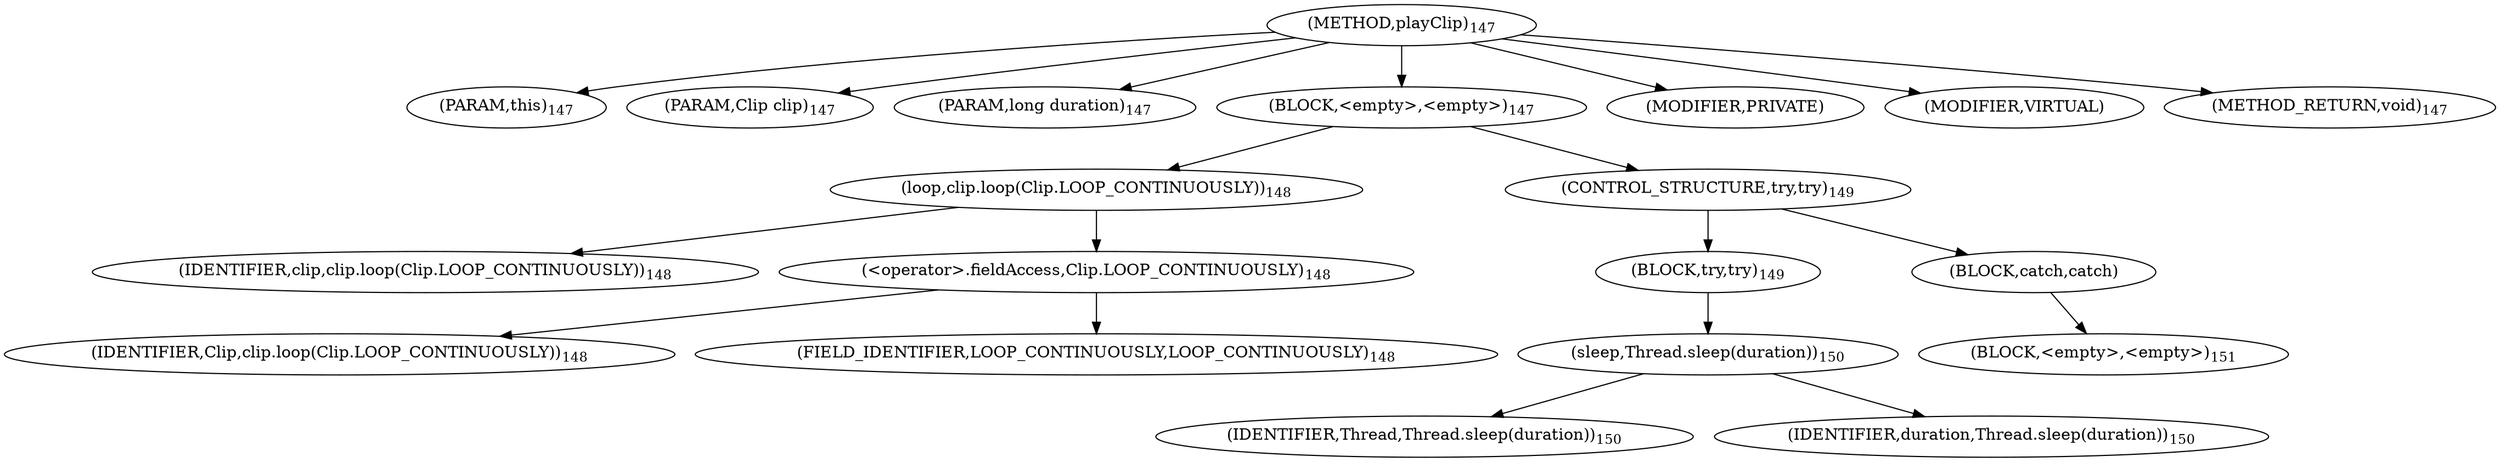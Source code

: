 digraph "playClip" {  
"255" [label = <(METHOD,playClip)<SUB>147</SUB>> ]
"256" [label = <(PARAM,this)<SUB>147</SUB>> ]
"257" [label = <(PARAM,Clip clip)<SUB>147</SUB>> ]
"258" [label = <(PARAM,long duration)<SUB>147</SUB>> ]
"259" [label = <(BLOCK,&lt;empty&gt;,&lt;empty&gt;)<SUB>147</SUB>> ]
"260" [label = <(loop,clip.loop(Clip.LOOP_CONTINUOUSLY))<SUB>148</SUB>> ]
"261" [label = <(IDENTIFIER,clip,clip.loop(Clip.LOOP_CONTINUOUSLY))<SUB>148</SUB>> ]
"262" [label = <(&lt;operator&gt;.fieldAccess,Clip.LOOP_CONTINUOUSLY)<SUB>148</SUB>> ]
"263" [label = <(IDENTIFIER,Clip,clip.loop(Clip.LOOP_CONTINUOUSLY))<SUB>148</SUB>> ]
"264" [label = <(FIELD_IDENTIFIER,LOOP_CONTINUOUSLY,LOOP_CONTINUOUSLY)<SUB>148</SUB>> ]
"265" [label = <(CONTROL_STRUCTURE,try,try)<SUB>149</SUB>> ]
"266" [label = <(BLOCK,try,try)<SUB>149</SUB>> ]
"267" [label = <(sleep,Thread.sleep(duration))<SUB>150</SUB>> ]
"268" [label = <(IDENTIFIER,Thread,Thread.sleep(duration))<SUB>150</SUB>> ]
"269" [label = <(IDENTIFIER,duration,Thread.sleep(duration))<SUB>150</SUB>> ]
"270" [label = <(BLOCK,catch,catch)> ]
"271" [label = <(BLOCK,&lt;empty&gt;,&lt;empty&gt;)<SUB>151</SUB>> ]
"272" [label = <(MODIFIER,PRIVATE)> ]
"273" [label = <(MODIFIER,VIRTUAL)> ]
"274" [label = <(METHOD_RETURN,void)<SUB>147</SUB>> ]
  "255" -> "256" 
  "255" -> "257" 
  "255" -> "258" 
  "255" -> "259" 
  "255" -> "272" 
  "255" -> "273" 
  "255" -> "274" 
  "259" -> "260" 
  "259" -> "265" 
  "260" -> "261" 
  "260" -> "262" 
  "262" -> "263" 
  "262" -> "264" 
  "265" -> "266" 
  "265" -> "270" 
  "266" -> "267" 
  "267" -> "268" 
  "267" -> "269" 
  "270" -> "271" 
}
